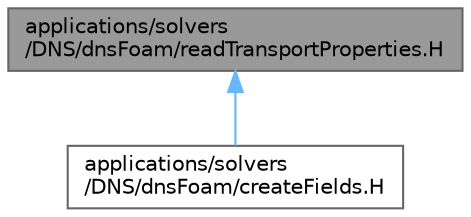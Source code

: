 digraph "applications/solvers/DNS/dnsFoam/readTransportProperties.H"
{
 // LATEX_PDF_SIZE
  bgcolor="transparent";
  edge [fontname=Helvetica,fontsize=10,labelfontname=Helvetica,labelfontsize=10];
  node [fontname=Helvetica,fontsize=10,shape=box,height=0.2,width=0.4];
  Node1 [id="Node000001",label="applications/solvers\l/DNS/dnsFoam/readTransportProperties.H",height=0.2,width=0.4,color="gray40", fillcolor="grey60", style="filled", fontcolor="black",tooltip=" "];
  Node1 -> Node2 [id="edge1_Node000001_Node000002",dir="back",color="steelblue1",style="solid",tooltip=" "];
  Node2 [id="Node000002",label="applications/solvers\l/DNS/dnsFoam/createFields.H",height=0.2,width=0.4,color="grey40", fillcolor="white", style="filled",URL="$solvers_2DNS_2dnsFoam_2createFields_8H.html",tooltip=" "];
}
